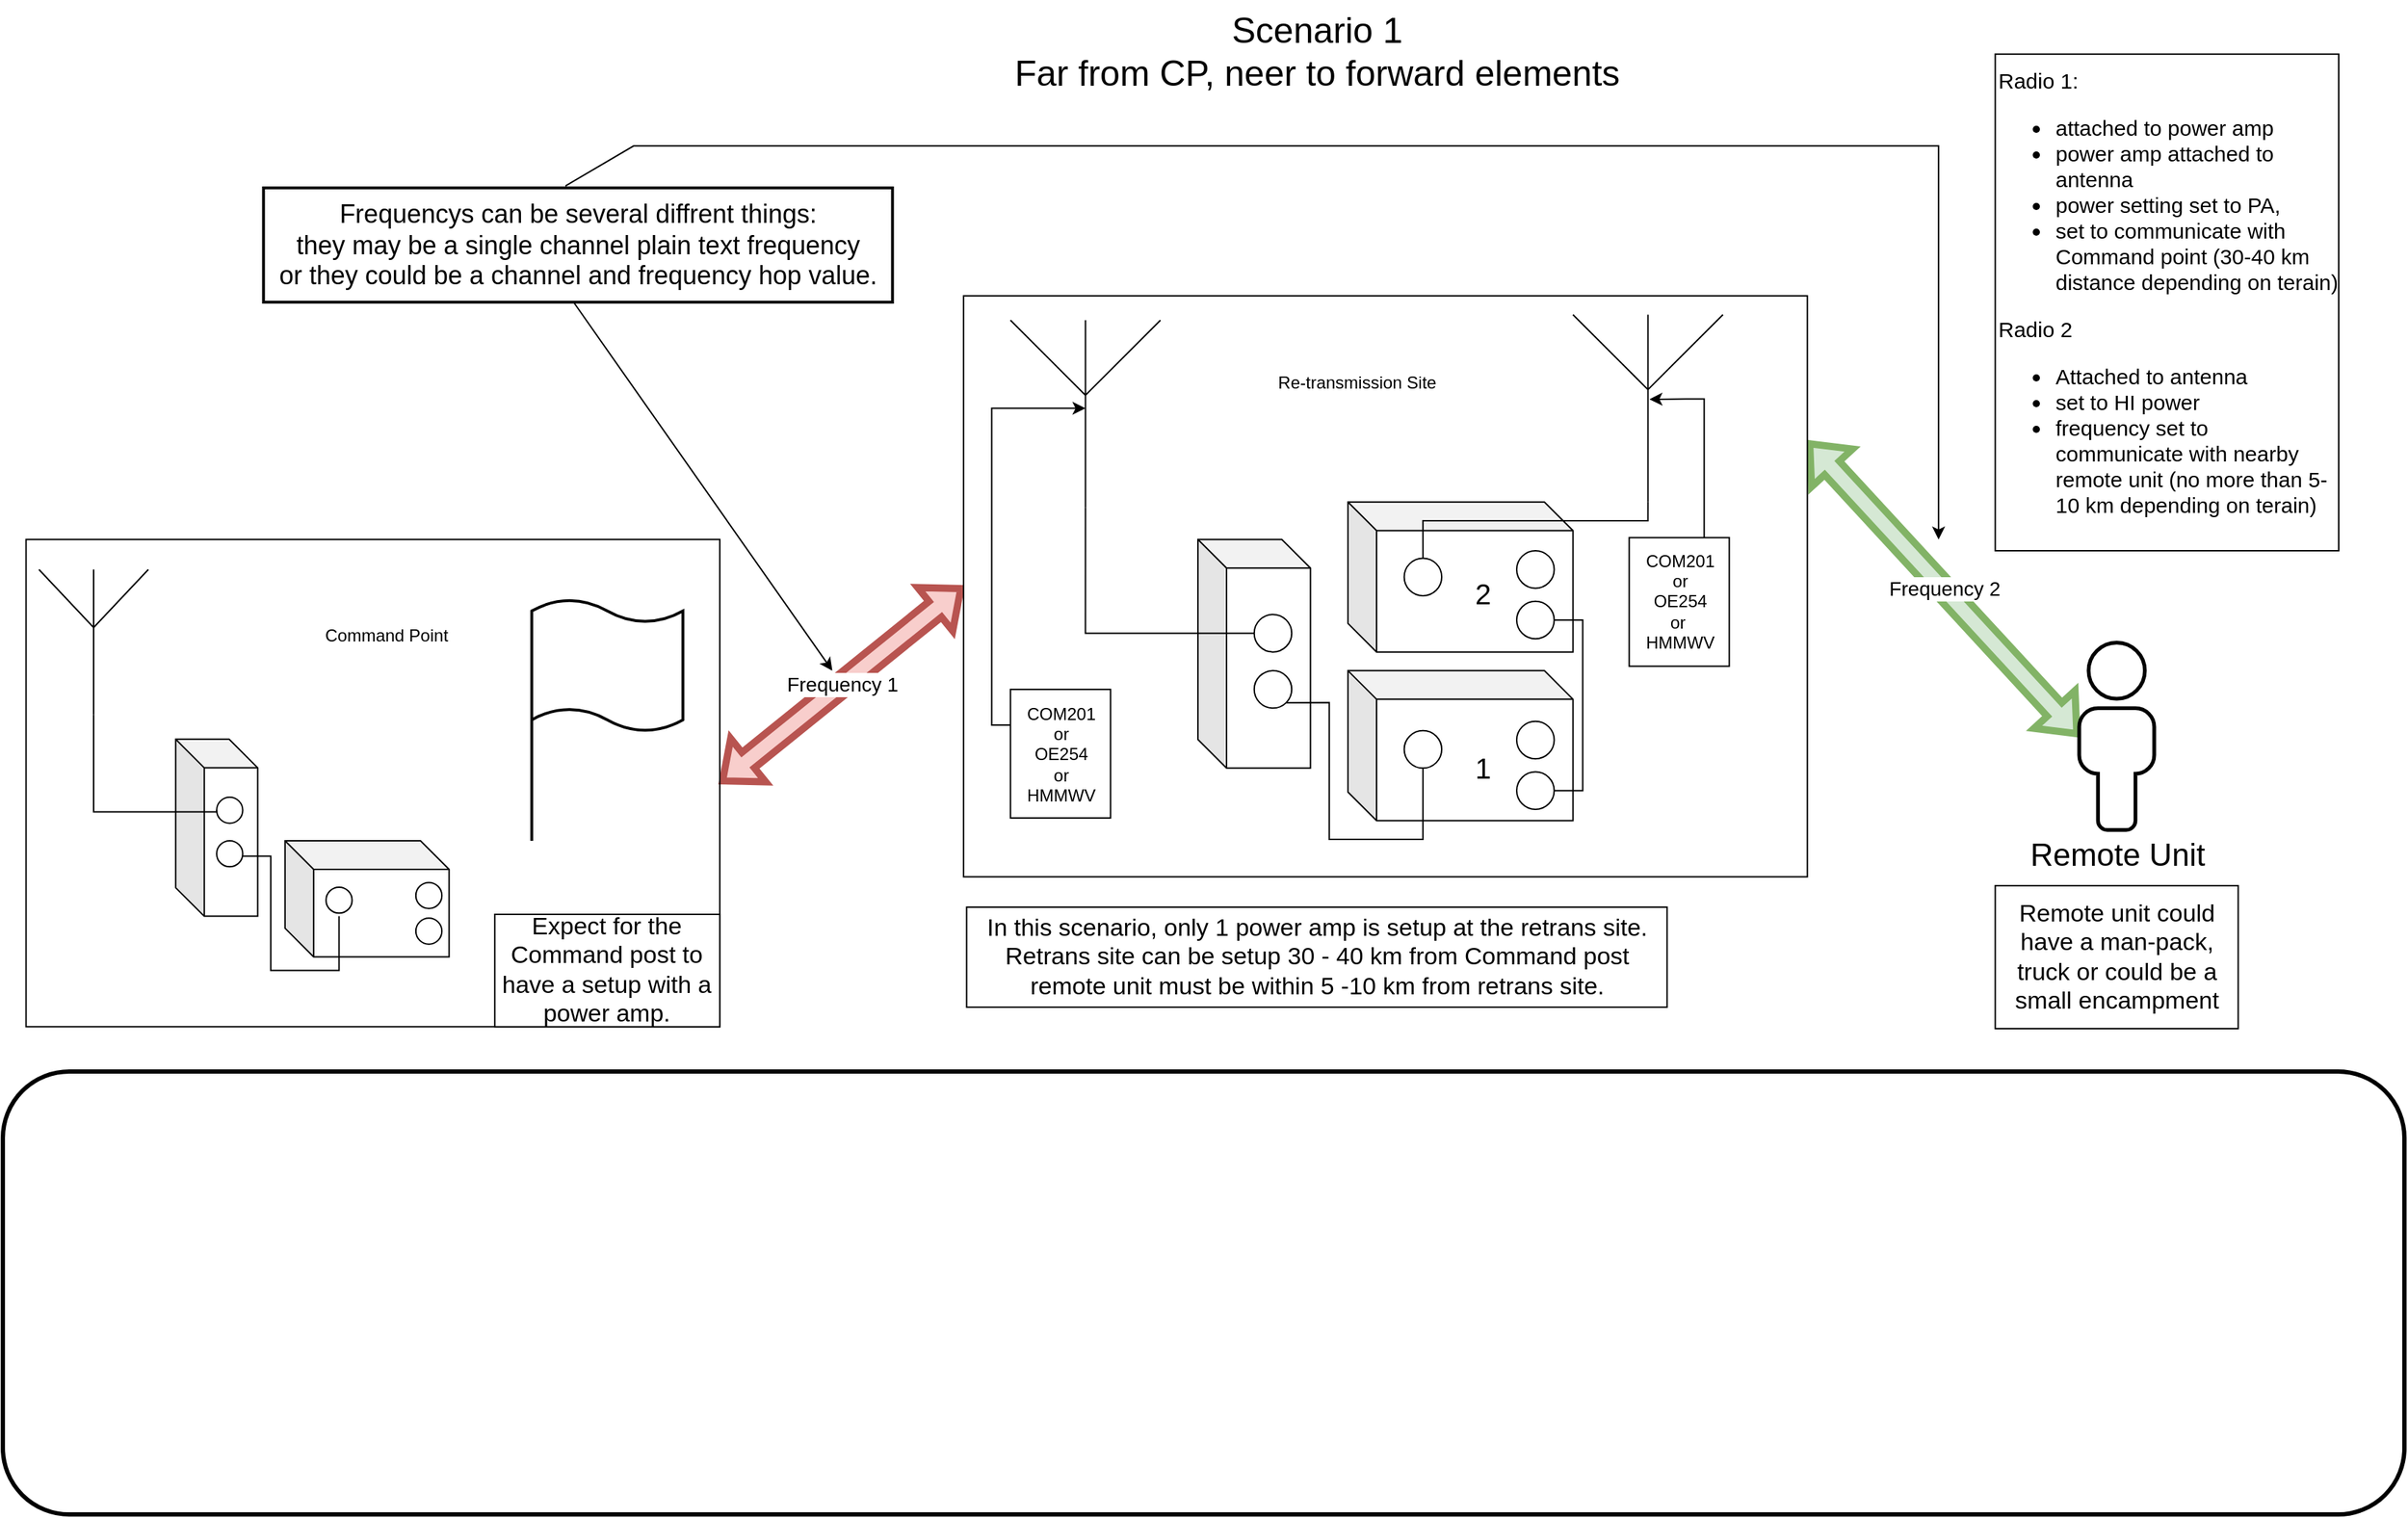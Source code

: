 <mxfile version="20.8.15" type="github"><diagram name="Page-1" id="55a83fd1-7818-8e21-69c5-c3457e3827bb"><mxGraphModel dx="2074" dy="746" grid="1" gridSize="10" guides="1" tooltips="1" connect="1" arrows="1" fold="1" page="1" pageScale="1" pageWidth="1700" pageHeight="1100" background="none" math="0" shadow="0"><root><mxCell id="0"/><mxCell id="1" parent="0"/><mxCell id="WLmgtY_mspUc7GnMZ5Zc-2" value="&lt;font style=&quot;font-size: 25px;&quot;&gt;Scenario 1&lt;br style=&quot;&quot;&gt;Far from CP, neer to forward elements&lt;/font&gt;" style="text;html=1;align=center;verticalAlign=middle;resizable=0;points=[];autosize=1;strokeColor=none;fillColor=none;" parent="1" vertex="1"><mxGeometry x="704.21" y="30" width="450" height="70" as="geometry"/></mxCell><mxCell id="ncFOJG9HE71wZWfk8a5R-42" value="&lt;font style=&quot;font-size: 18px;&quot;&gt;Frequencys can be several diffrent things:&lt;br&gt;they may be a single channel plain text frequency&lt;br&gt;or they could be a channel and frequency hop value.&lt;/font&gt;" style="text;html=1;align=center;verticalAlign=middle;resizable=0;points=[];autosize=1;strokeColor=default;fillColor=none;strokeWidth=2;container=0;" parent="1" vertex="1"><mxGeometry x="192.333" y="161.516" width="440" height="80" as="geometry"/></mxCell><mxCell id="ncFOJG9HE71wZWfk8a5R-46" value="In this scenario, only 1 power amp is setup at the retrans site.&lt;br style=&quot;font-size: 17px;&quot;&gt;Retrans site can be setup 30 - 40 km from Command post&lt;br style=&quot;font-size: 17px;&quot;&gt;remote unit must be within 5 -10 km from retrans site." style="text;html=1;align=center;verticalAlign=middle;resizable=0;points=[];autosize=1;strokeColor=default;fillColor=none;container=0;fontSize=17;" parent="1" vertex="1"><mxGeometry x="684.207" y="664.949" width="490" height="70" as="geometry"/></mxCell><mxCell id="ncFOJG9HE71wZWfk8a5R-91" value="" style="endArrow=classic;html=1;rounded=0;exitX=0.48;exitY=-0.017;exitDx=0;exitDy=0;exitPerimeter=0;strokeWidth=1;" parent="1" source="ncFOJG9HE71wZWfk8a5R-42" edge="1"><mxGeometry width="50" height="50" relative="1" as="geometry"><mxPoint x="341.033" y="132.166" as="sourcePoint"/><mxPoint x="1364.131" y="407.616" as="targetPoint"/><Array as="points"><mxPoint x="451.212" y="132.166"/><mxPoint x="1364.131" y="132.166"/></Array></mxGeometry></mxCell><mxCell id="ncFOJG9HE71wZWfk8a5R-92" value="" style="endArrow=classic;html=1;rounded=0;exitX=0.493;exitY=1;exitDx=0;exitDy=0;exitPerimeter=0;strokeWidth=1;" parent="1" source="ncFOJG9HE71wZWfk8a5R-42" edge="1"><mxGeometry width="50" height="50" relative="1" as="geometry"><mxPoint x="459.082" y="394.499" as="sourcePoint"/><mxPoint x="590.249" y="499.433" as="targetPoint"/></mxGeometry></mxCell><mxCell id="ncFOJG9HE71wZWfk8a5R-105" value="Radio 1: &lt;br style=&quot;font-size: 15px;&quot;&gt;&lt;ul style=&quot;font-size: 15px;&quot;&gt;&lt;li style=&quot;font-size: 15px;&quot;&gt;attached to power amp&lt;/li&gt;&lt;li style=&quot;font-size: 15px;&quot;&gt;power amp attached to antenna&lt;/li&gt;&lt;li style=&quot;font-size: 15px;&quot;&gt;power setting set to PA,&lt;/li&gt;&lt;li style=&quot;font-size: 15px;&quot;&gt;set to communicate with Command point (30-40 km distance depending on terain)&lt;/li&gt;&lt;/ul&gt;Radio 2&lt;br style=&quot;font-size: 15px;&quot;&gt;&lt;ul style=&quot;font-size: 15px;&quot;&gt;&lt;li style=&quot;font-size: 15px;&quot;&gt;Attached to antenna&lt;/li&gt;&lt;li style=&quot;font-size: 15px;&quot;&gt;set to HI power&lt;/li&gt;&lt;li style=&quot;font-size: 15px;&quot;&gt;frequency set to communicate with nearby remote unit (no more than 5-10 km depending on terain)&lt;/li&gt;&lt;/ul&gt;" style="whiteSpace=wrap;html=1;align=left;container=0;fontSize=15;" parent="1" vertex="1"><mxGeometry x="1403.76" y="67.87" width="240.29" height="347.62" as="geometry"/></mxCell><mxCell id="ncFOJG9HE71wZWfk8a5R-17" value="" style="endArrow=classic;html=1;rounded=0;entryX=1;entryY=0.5;entryDx=0;entryDy=0;startArrow=classic;startFill=1;exitX=0;exitY=0.5;exitDx=0;exitDy=0;strokeWidth=5;shape=flexArrow;fillColor=#f8cecc;strokeColor=#b85450;" parent="1" source="ncFOJG9HE71wZWfk8a5R-39" target="ncFOJG9HE71wZWfk8a5R-120" edge="1"><mxGeometry relative="1" as="geometry"><mxPoint x="688.624" y="321.413" as="sourcePoint"/><mxPoint x="524.941" y="599.88" as="targetPoint"/><Array as="points"/></mxGeometry></mxCell><mxCell id="ncFOJG9HE71wZWfk8a5R-18" value="&lt;font style=&quot;font-size: 14px;&quot;&gt;Frequency 1&lt;/font&gt;" style="edgeLabel;resizable=0;html=1;align=center;verticalAlign=middle;container=0;" parent="ncFOJG9HE71wZWfk8a5R-17" connectable="0" vertex="1"><mxGeometry relative="1" as="geometry"/></mxCell><mxCell id="ncFOJG9HE71wZWfk8a5R-19" value="" style="endArrow=classic;html=1;rounded=0;startArrow=classic;startFill=1;exitX=1;exitY=0.25;exitDx=0;exitDy=0;entryX=0;entryY=0.5;entryDx=0;entryDy=0;entryPerimeter=0;strokeWidth=5;shape=flexArrow;fillColor=#d5e8d4;strokeColor=#82b366;" parent="1" source="ncFOJG9HE71wZWfk8a5R-39" target="ncFOJG9HE71wZWfk8a5R-88" edge="1"><mxGeometry relative="1" as="geometry"><mxPoint x="1534.647" y="276.45" as="sourcePoint"/><mxPoint x="1547.764" y="644.782" as="targetPoint"/><Array as="points"/></mxGeometry></mxCell><mxCell id="ncFOJG9HE71wZWfk8a5R-20" value="&lt;font style=&quot;font-size: 14px;&quot;&gt;Frequency 2&lt;/font&gt;" style="edgeLabel;resizable=0;html=1;align=center;verticalAlign=middle;container=0;" parent="ncFOJG9HE71wZWfk8a5R-19" connectable="0" vertex="1"><mxGeometry relative="1" as="geometry"/></mxCell><mxCell id="WLmgtY_mspUc7GnMZ5Zc-4" value="&lt;font style=&quot;font-size: 17px;&quot;&gt;Remote unit could have a man-pack, truck or could be a small encampment&lt;/font&gt;" style="whiteSpace=wrap;html=1;container=0;" parent="1" vertex="1"><mxGeometry x="1403.76" y="649.92" width="169.96" height="100.05" as="geometry"/></mxCell><mxCell id="ncFOJG9HE71wZWfk8a5R-39" value="" style="rounded=0;whiteSpace=wrap;html=1;container=0;" parent="1" vertex="1"><mxGeometry x="682.065" y="237.1" width="590.249" height="406.616" as="geometry"/></mxCell><mxCell id="ncFOJG9HE71wZWfk8a5R-24" value="Re-transmission Site" style="text;html=1;align=center;verticalAlign=middle;resizable=0;points=[];autosize=1;strokeColor=none;fillColor=none;container=0;" parent="1" vertex="1"><mxGeometry x="891.932" y="283.008" width="130" height="30" as="geometry"/></mxCell><mxCell id="ncFOJG9HE71wZWfk8a5R-25" value="" style="shape=cube;whiteSpace=wrap;html=1;boundedLbl=1;backgroundOutline=1;darkOpacity=0.05;darkOpacity2=0.1;container=0;" parent="1" vertex="1"><mxGeometry x="950.956" y="381.383" width="157.4" height="104.933" as="geometry"/></mxCell><mxCell id="ncFOJG9HE71wZWfk8a5R-26" value="" style="shape=cube;whiteSpace=wrap;html=1;boundedLbl=1;backgroundOutline=1;darkOpacity=0.05;darkOpacity2=0.1;container=0;" parent="1" vertex="1"><mxGeometry x="950.956" y="499.433" width="157.4" height="104.933" as="geometry"/></mxCell><mxCell id="ncFOJG9HE71wZWfk8a5R-27" value="" style="shape=cube;whiteSpace=wrap;html=1;boundedLbl=1;backgroundOutline=1;darkOpacity=0.05;darkOpacity2=0.1;container=0;" parent="1" vertex="1"><mxGeometry x="846.023" y="407.616" width="78.7" height="160.023" as="geometry"/></mxCell><mxCell id="ncFOJG9HE71wZWfk8a5R-30" value="" style="ellipse;whiteSpace=wrap;html=1;aspect=fixed;container=0;" parent="1" vertex="1"><mxGeometry x="990.306" y="541.406" width="26.233" height="26.233" as="geometry"/></mxCell><mxCell id="ncFOJG9HE71wZWfk8a5R-31" value="" style="ellipse;whiteSpace=wrap;html=1;aspect=fixed;container=0;" parent="1" vertex="1"><mxGeometry x="990.306" y="420.733" width="26.233" height="26.233" as="geometry"/></mxCell><mxCell id="ncFOJG9HE71wZWfk8a5R-32" value="" style="ellipse;whiteSpace=wrap;html=1;aspect=fixed;container=0;" parent="1" vertex="1"><mxGeometry x="885.373" y="460.083" width="26.233" height="26.233" as="geometry"/></mxCell><mxCell id="ncFOJG9HE71wZWfk8a5R-34" style="edgeStyle=orthogonalEdgeStyle;rounded=0;orthogonalLoop=1;jettySize=auto;html=1;exitX=1;exitY=1;exitDx=0;exitDy=0;entryX=0.5;entryY=1;entryDx=0;entryDy=0;endArrow=none;endFill=0;" parent="1" source="ncFOJG9HE71wZWfk8a5R-33" target="ncFOJG9HE71wZWfk8a5R-30" edge="1"><mxGeometry relative="1" as="geometry"><Array as="points"><mxPoint x="937.84" y="521.731"/><mxPoint x="937.84" y="617.482"/><mxPoint x="1003.423" y="617.482"/></Array></mxGeometry></mxCell><mxCell id="ncFOJG9HE71wZWfk8a5R-33" value="" style="ellipse;whiteSpace=wrap;html=1;aspect=fixed;container=0;" parent="1" vertex="1"><mxGeometry x="885.373" y="499.433" width="26.233" height="26.233" as="geometry"/></mxCell><mxCell id="ncFOJG9HE71wZWfk8a5R-40" value="" style="verticalLabelPosition=bottom;shadow=0;dashed=0;align=center;html=1;verticalAlign=top;shape=mxgraph.electrical.radio.aerial_-_antenna_1;container=0;" parent="1" vertex="1"><mxGeometry x="714.857" y="254.151" width="104.933" height="131.166" as="geometry"/></mxCell><mxCell id="ncFOJG9HE71wZWfk8a5R-36" style="edgeStyle=orthogonalEdgeStyle;rounded=0;orthogonalLoop=1;jettySize=auto;html=1;exitX=0;exitY=0.5;exitDx=0;exitDy=0;endArrow=none;endFill=0;entryX=0.5;entryY=1;entryDx=0;entryDy=0;entryPerimeter=0;" parent="1" source="ncFOJG9HE71wZWfk8a5R-32" target="ncFOJG9HE71wZWfk8a5R-40" edge="1"><mxGeometry relative="1" as="geometry"><mxPoint x="767.323" y="328.916" as="targetPoint"/><Array as="points"><mxPoint x="767.323" y="473.199"/></Array></mxGeometry></mxCell><mxCell id="ncFOJG9HE71wZWfk8a5R-41" value="" style="verticalLabelPosition=bottom;shadow=0;dashed=0;align=center;html=1;verticalAlign=top;shape=mxgraph.electrical.radio.aerial_-_antenna_1;container=0;" parent="1" vertex="1"><mxGeometry x="1108.356" y="250.216" width="104.933" height="131.166" as="geometry"/></mxCell><mxCell id="ncFOJG9HE71wZWfk8a5R-37" style="edgeStyle=orthogonalEdgeStyle;rounded=0;orthogonalLoop=1;jettySize=auto;html=1;exitX=0.5;exitY=0;exitDx=0;exitDy=0;endArrow=none;endFill=0;entryX=0.5;entryY=1;entryDx=0;entryDy=0;entryPerimeter=0;" parent="1" source="ncFOJG9HE71wZWfk8a5R-31" target="ncFOJG9HE71wZWfk8a5R-41" edge="1"><mxGeometry relative="1" as="geometry"><mxPoint x="1160.823" y="328.916" as="targetPoint"/><Array as="points"><mxPoint x="1003.423" y="394.499"/><mxPoint x="1160.823" y="394.499"/></Array></mxGeometry></mxCell><mxCell id="ncFOJG9HE71wZWfk8a5R-74" value="" style="ellipse;whiteSpace=wrap;html=1;aspect=fixed;container=0;" parent="1" vertex="1"><mxGeometry x="1069.006" y="534.848" width="26.233" height="26.233" as="geometry"/></mxCell><mxCell id="ncFOJG9HE71wZWfk8a5R-75" value="" style="ellipse;whiteSpace=wrap;html=1;aspect=fixed;container=0;" parent="1" vertex="1"><mxGeometry x="1069.006" y="570.263" width="26.233" height="26.233" as="geometry"/></mxCell><mxCell id="ncFOJG9HE71wZWfk8a5R-76" value="" style="ellipse;whiteSpace=wrap;html=1;aspect=fixed;container=0;" parent="1" vertex="1"><mxGeometry x="1069.006" y="415.486" width="26.233" height="26.233" as="geometry"/></mxCell><mxCell id="ncFOJG9HE71wZWfk8a5R-77" value="" style="ellipse;whiteSpace=wrap;html=1;aspect=fixed;container=0;" parent="1" vertex="1"><mxGeometry x="1069.006" y="450.901" width="26.233" height="26.233" as="geometry"/></mxCell><mxCell id="ncFOJG9HE71wZWfk8a5R-29" style="edgeStyle=orthogonalEdgeStyle;rounded=0;orthogonalLoop=1;jettySize=auto;html=1;exitX=1;exitY=0.5;exitDx=0;exitDy=0;entryX=1;entryY=0.5;entryDx=0;entryDy=0;endArrow=none;endFill=0;" parent="1" source="ncFOJG9HE71wZWfk8a5R-77" target="ncFOJG9HE71wZWfk8a5R-75" edge="1"><mxGeometry relative="1" as="geometry"/></mxCell><mxCell id="ncFOJG9HE71wZWfk8a5R-95" value="&lt;font style=&quot;font-size: 20px;&quot;&gt;1&lt;/font&gt;" style="text;html=1;align=center;verticalAlign=middle;resizable=0;points=[];autosize=1;strokeColor=none;fillColor=none;container=0;" parent="1" vertex="1"><mxGeometry x="1029.656" y="551.899" width="30" height="30" as="geometry"/></mxCell><mxCell id="ncFOJG9HE71wZWfk8a5R-96" value="&lt;font style=&quot;font-size: 20px;&quot;&gt;2&lt;/font&gt;" style="text;html=1;align=center;verticalAlign=middle;resizable=0;points=[];autosize=1;strokeColor=none;fillColor=none;container=0;" parent="1" vertex="1"><mxGeometry x="1029.656" y="424.668" width="30" height="40" as="geometry"/></mxCell><mxCell id="ncFOJG9HE71wZWfk8a5R-103" style="edgeStyle=orthogonalEdgeStyle;rounded=0;orthogonalLoop=1;jettySize=auto;html=1;" parent="1" source="ncFOJG9HE71wZWfk8a5R-97" edge="1"><mxGeometry relative="1" as="geometry"><mxPoint x="767.323" y="315.8" as="targetPoint"/><Array as="points"><mxPoint x="701.74" y="537.471"/><mxPoint x="701.74" y="315.8"/></Array></mxGeometry></mxCell><mxCell id="ncFOJG9HE71wZWfk8a5R-97" value="COM201&lt;br&gt;or&lt;br&gt;OE254&lt;br&gt;or&lt;br&gt;HMMWV" style="text;html=1;align=center;verticalAlign=middle;resizable=0;points=[];autosize=1;strokeColor=default;fillColor=none;container=0;" parent="1" vertex="1"><mxGeometry x="714.857" y="512.549" width="70" height="90" as="geometry"/></mxCell><mxCell id="ncFOJG9HE71wZWfk8a5R-100" style="edgeStyle=orthogonalEdgeStyle;rounded=0;orthogonalLoop=1;jettySize=auto;html=1;entryX=0.51;entryY=0.452;entryDx=0;entryDy=0;entryPerimeter=0;" parent="1" source="ncFOJG9HE71wZWfk8a5R-98" target="ncFOJG9HE71wZWfk8a5R-41" edge="1"><mxGeometry relative="1" as="geometry"><Array as="points"><mxPoint x="1200.173" y="309.241"/><mxPoint x="1187.056" y="309.241"/></Array></mxGeometry></mxCell><mxCell id="ncFOJG9HE71wZWfk8a5R-98" value="COM201&lt;br&gt;or&lt;br&gt;OE254&lt;br&gt;or&amp;nbsp;&lt;br&gt;HMMWV" style="text;html=1;align=center;verticalAlign=middle;resizable=0;points=[];autosize=1;strokeColor=default;fillColor=none;container=0;" parent="1" vertex="1"><mxGeometry x="1147.706" y="406.304" width="70" height="90" as="geometry"/></mxCell><mxCell id="ncFOJG9HE71wZWfk8a5R-120" value="" style="whiteSpace=wrap;html=1;fillColor=none;container=0;" parent="1" vertex="1"><mxGeometry x="26.233" y="407.616" width="485.316" height="341.033" as="geometry"/></mxCell><mxCell id="ncFOJG9HE71wZWfk8a5R-7" value="" style="html=1;verticalLabelPosition=bottom;align=center;labelBackgroundColor=#ffffff;verticalAlign=top;strokeWidth=2;shadow=0;dashed=0;shape=mxgraph.ios7.icons.flag;container=0;" parent="1" vertex="1"><mxGeometry x="379.976" y="447.974" width="105.753" height="170.516" as="geometry"/></mxCell><mxCell id="ncFOJG9HE71wZWfk8a5R-21" value="Command Point" style="text;html=1;align=center;verticalAlign=middle;resizable=0;points=[];autosize=1;strokeColor=none;fillColor=none;container=0;" parent="1" vertex="1"><mxGeometry x="223.256" y="459.702" width="110" height="30" as="geometry"/></mxCell><mxCell id="ncFOJG9HE71wZWfk8a5R-106" value="" style="shape=cube;whiteSpace=wrap;html=1;boundedLbl=1;backgroundOutline=1;darkOpacity=0.05;darkOpacity2=0.1;container=0;" parent="1" vertex="1"><mxGeometry x="130.892" y="547.408" width="57.385" height="123.889" as="geometry"/></mxCell><mxCell id="ncFOJG9HE71wZWfk8a5R-107" value="" style="ellipse;whiteSpace=wrap;html=1;aspect=fixed;container=0;" parent="1" vertex="1"><mxGeometry x="159.585" y="588.028" width="18.194" height="18.194" as="geometry"/></mxCell><mxCell id="ncFOJG9HE71wZWfk8a5R-108" value="" style="ellipse;whiteSpace=wrap;html=1;aspect=fixed;container=0;" parent="1" vertex="1"><mxGeometry x="159.585" y="618.492" width="18.194" height="18.194" as="geometry"/></mxCell><mxCell id="ncFOJG9HE71wZWfk8a5R-109" value="" style="verticalLabelPosition=bottom;shadow=0;dashed=0;align=center;html=1;verticalAlign=top;shape=mxgraph.electrical.radio.aerial_-_antenna_1;container=0;" parent="1" vertex="1"><mxGeometry x="35.25" y="428.597" width="76.514" height="101.548" as="geometry"/></mxCell><mxCell id="ncFOJG9HE71wZWfk8a5R-110" style="edgeStyle=orthogonalEdgeStyle;rounded=0;orthogonalLoop=1;jettySize=auto;html=1;exitX=0;exitY=0.5;exitDx=0;exitDy=0;endArrow=none;endFill=0;entryX=0.5;entryY=1;entryDx=0;entryDy=0;entryPerimeter=0;" parent="1" source="ncFOJG9HE71wZWfk8a5R-107" target="ncFOJG9HE71wZWfk8a5R-109" edge="1"><mxGeometry relative="1" as="geometry"><mxPoint x="73.507" y="486.479" as="targetPoint"/><Array as="points"><mxPoint x="73.507" y="598.182"/></Array></mxGeometry></mxCell><mxCell id="ncFOJG9HE71wZWfk8a5R-111" value="" style="shape=cube;whiteSpace=wrap;html=1;boundedLbl=1;backgroundOutline=1;darkOpacity=0.05;darkOpacity2=0.1;container=0;" parent="1" vertex="1"><mxGeometry x="207.406" y="618.492" width="114.771" height="81.239" as="geometry"/></mxCell><mxCell id="ncFOJG9HE71wZWfk8a5R-112" value="" style="ellipse;whiteSpace=wrap;html=1;aspect=fixed;container=0;" parent="1" vertex="1"><mxGeometry x="236.099" y="650.987" width="18.194" height="18.194" as="geometry"/></mxCell><mxCell id="ncFOJG9HE71wZWfk8a5R-113" style="edgeStyle=orthogonalEdgeStyle;rounded=0;orthogonalLoop=1;jettySize=auto;html=1;entryX=0.5;entryY=1;entryDx=0;entryDy=0;endArrow=none;endFill=0;" parent="1" source="ncFOJG9HE71wZWfk8a5R-108" edge="1"><mxGeometry relative="1" as="geometry"><Array as="points"><mxPoint x="197.405" y="629.287"/><mxPoint x="197.405" y="709.299"/><mxPoint x="245.582" y="709.299"/></Array><mxPoint x="179.89" y="629.703" as="sourcePoint"/><mxPoint x="245.196" y="671.297" as="targetPoint"/></mxGeometry></mxCell><mxCell id="ncFOJG9HE71wZWfk8a5R-114" value="" style="ellipse;whiteSpace=wrap;html=1;aspect=fixed;container=0;" parent="1" vertex="1"><mxGeometry x="298.928" y="647.729" width="18.194" height="18.194" as="geometry"/></mxCell><mxCell id="ncFOJG9HE71wZWfk8a5R-115" value="" style="ellipse;whiteSpace=wrap;html=1;aspect=fixed;container=0;" parent="1" vertex="1"><mxGeometry x="298.928" y="672.651" width="18.194" height="18.194" as="geometry"/></mxCell><mxCell id="WLmgtY_mspUc7GnMZ5Zc-5" value="&lt;font style=&quot;font-size: 17px;&quot;&gt;Expect for the Command post to have a setup with a power amp.&lt;/font&gt;" style="whiteSpace=wrap;html=1;container=0;" parent="1" vertex="1"><mxGeometry x="354.149" y="669.988" width="157.4" height="78.7" as="geometry"/></mxCell><mxCell id="ncFOJG9HE71wZWfk8a5R-22" value="Remote Unit" style="text;html=1;align=center;verticalAlign=middle;resizable=0;points=[];autosize=1;strokeColor=none;fillColor=none;container=0;fontSize=22;" parent="1" vertex="1"><mxGeometry x="1413.734" y="608.712" width="150" height="40" as="geometry"/></mxCell><mxCell id="ncFOJG9HE71wZWfk8a5R-88" value="" style="verticalAlign=top;verticalLabelPosition=bottom;labelPosition=center;align=center;html=1;outlineConnect=0;gradientDirection=north;strokeWidth=2;shape=mxgraph.networks.user_male;container=0;" parent="1" vertex="1"><mxGeometry x="1462.505" y="479.758" width="52.467" height="131.166" as="geometry"/></mxCell><mxCell id="WLmgtY_mspUc7GnMZ5Zc-8" value="" style="rounded=1;whiteSpace=wrap;html=1;strokeWidth=3;" parent="1" vertex="1"><mxGeometry x="10" y="780" width="1680" height="310" as="geometry"/></mxCell></root></mxGraphModel></diagram></mxfile>